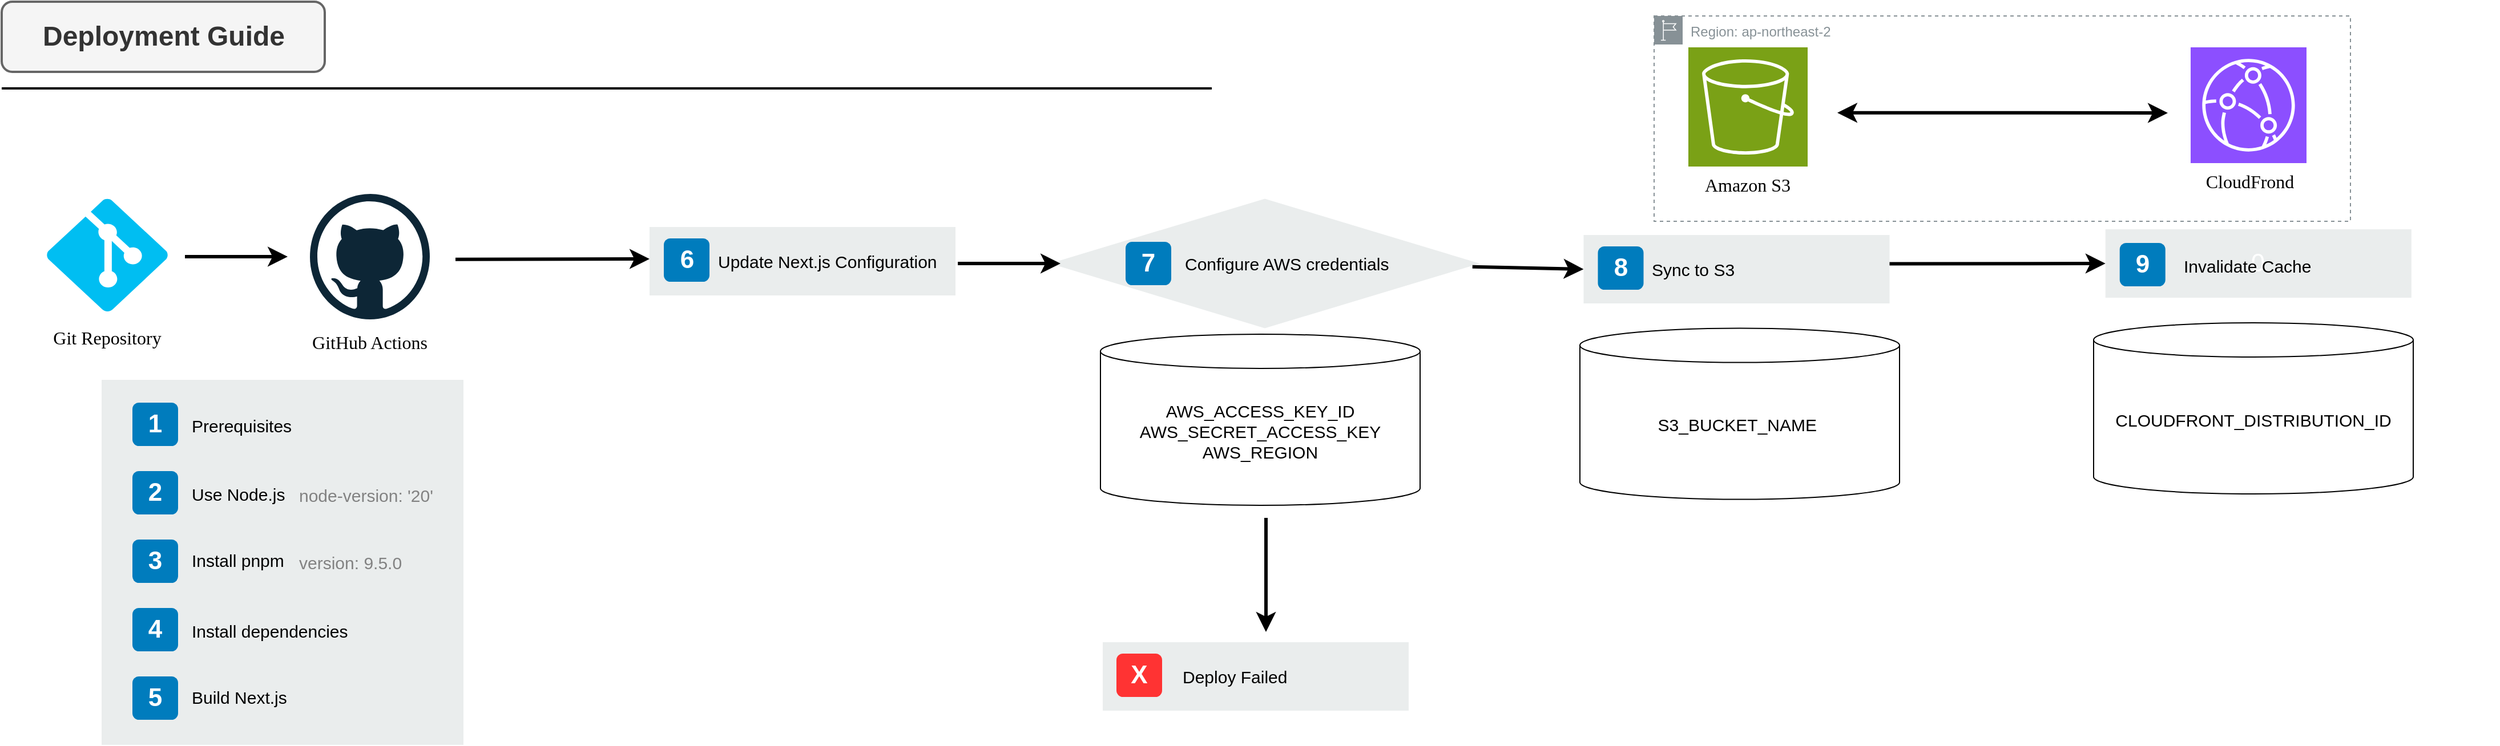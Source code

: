 <mxfile version="24.7.4">
  <diagram id="Ht1M8jgEwFfnCIfOTk4-" name="Page-1">
    <mxGraphModel dx="2355" dy="1798" grid="1" gridSize="10" guides="1" tooltips="1" connect="1" arrows="1" fold="1" page="1" pageScale="1" pageWidth="1169" pageHeight="827" math="0" shadow="0">
      <root>
        <mxCell id="0" />
        <mxCell id="1" parent="0" />
        <mxCell id="C6XlPYrIIHPJKQmVjB9T-102" value="" style="rhombus;whiteSpace=wrap;html=1;fillColor=#EAEDED;strokeColor=none;" vertex="1" parent="1">
          <mxGeometry x="970.75" y="241.25" width="376.5" height="113.5" as="geometry" />
        </mxCell>
        <mxCell id="C6XlPYrIIHPJKQmVjB9T-96" value="" style="rounded=0;whiteSpace=wrap;html=1;fillColor=#EAEDED;fontSize=22;fontColor=#FFFFFF;strokeColor=none;labelBackgroundColor=none;" vertex="1" parent="1">
          <mxGeometry x="620" y="266" width="268" height="60" as="geometry" />
        </mxCell>
        <mxCell id="C6XlPYrIIHPJKQmVjB9T-28" value="&lt;span style=&quot;color: rgba(0, 0, 0, 0); font-family: monospace; font-size: 0px; text-align: start; text-wrap: nowrap;&quot;&gt;%3CmxGraphModel%3E%3Croot%3E%3CmxCell%20id%3D%220%22%2F%3E%3CmxCell%20id%3D%221%22%20parent%3D%220%22%2F%3E%3CmxCell%20id%3D%222%22%20style%3D%22edgeStyle%3Dnone%3Bcurved%3D1%3Brounded%3D0%3BorthogonalLoop%3D1%3BjettySize%3Dauto%3Bhtml%3D1%3BfontSize%3D12%3BstartSize%3D8%3BendSize%3D8%3BstrokeWidth%3D3%3BentryX%3D0%3BentryY%3D0.5%3BentryDx%3D0%3BentryDy%3D0%3BexitX%3D0.922%3BexitY%3D0.55%3BexitDx%3D0%3BexitDy%3D0%3BexitPerimeter%3D0%3B%22%20edge%3D%221%22%20parent%3D%221%22%3E%3CmxGeometry%20relative%3D%221%22%20as%3D%22geometry%22%3E%3CmxPoint%20x%3D%221347.25%22%20y%3D%22297.29%22%20as%3D%22sourcePoint%22%2F%3E%3CmxPoint%20x%3D%221437.25%22%20y%3D%22297.29%22%20as%3D%22targetPoint%22%2F%3E%3C%2FmxGeometry%3E%3C%2FmxCell%3E%3C%2Froot%3E%3C%2FmxGraphModel%3E&lt;/span&gt;" style="rounded=0;whiteSpace=wrap;html=1;fillColor=#EAEDED;fontSize=22;fontColor=#FFFFFF;strokeColor=none;labelBackgroundColor=none;" vertex="1" parent="1">
          <mxGeometry x="140" y="400" width="317" height="320" as="geometry" />
        </mxCell>
        <mxCell id="SCVMTBWpLvtzJIhz15lM-1" value="" style="line;strokeWidth=2;html=1;fontSize=14;" parent="1" vertex="1">
          <mxGeometry x="52.5" y="139.5" width="1060" height="10" as="geometry" />
        </mxCell>
        <mxCell id="C6XlPYrIIHPJKQmVjB9T-11" value="" style="group" vertex="1" connectable="0" parent="1">
          <mxGeometry x="1970" y="108.5" width="103.75" height="141.5" as="geometry" />
        </mxCell>
        <mxCell id="C6XlPYrIIHPJKQmVjB9T-2" value="" style="sketch=0;points=[[0,0,0],[0.25,0,0],[0.5,0,0],[0.75,0,0],[1,0,0],[0,1,0],[0.25,1,0],[0.5,1,0],[0.75,1,0],[1,1,0],[0,0.25,0],[0,0.5,0],[0,0.75,0],[1,0.25,0],[1,0.5,0],[1,0.75,0]];outlineConnect=0;fontColor=#232F3E;fillColor=#8C4FFF;strokeColor=#ffffff;dashed=0;verticalLabelPosition=bottom;verticalAlign=top;align=center;html=1;fontSize=12;fontStyle=0;aspect=fixed;shape=mxgraph.aws4.resourceIcon;resIcon=mxgraph.aws4.cloudfront;" vertex="1" parent="C6XlPYrIIHPJKQmVjB9T-11">
          <mxGeometry width="101.5" height="101.5" as="geometry" />
        </mxCell>
        <mxCell id="C6XlPYrIIHPJKQmVjB9T-8" value="CloudFrond" style="text;whiteSpace=wrap;fontSize=16;fontFamily=Verdana;align=center;" vertex="1" parent="C6XlPYrIIHPJKQmVjB9T-11">
          <mxGeometry x="1.137e-13" y="101.5" width="103.75" height="40" as="geometry" />
        </mxCell>
        <mxCell id="C6XlPYrIIHPJKQmVjB9T-14" value="" style="group" vertex="1" connectable="0" parent="1">
          <mxGeometry x="80" y="241" width="130" height="142" as="geometry" />
        </mxCell>
        <mxCell id="C6XlPYrIIHPJKQmVjB9T-3" value="" style="verticalLabelPosition=bottom;html=1;verticalAlign=top;align=center;strokeColor=none;fillColor=#00BEF2;shape=mxgraph.azure.git_repository;" vertex="1" parent="C6XlPYrIIHPJKQmVjB9T-14">
          <mxGeometry x="11.75" width="106.5" height="99" as="geometry" />
        </mxCell>
        <mxCell id="C6XlPYrIIHPJKQmVjB9T-12" value="Git Repository" style="text;whiteSpace=wrap;fontSize=16;fontFamily=Verdana;align=center;verticalAlign=middle;" vertex="1" parent="C6XlPYrIIHPJKQmVjB9T-14">
          <mxGeometry y="102" width="130" height="40" as="geometry" />
        </mxCell>
        <mxCell id="C6XlPYrIIHPJKQmVjB9T-17" value="" style="group" vertex="1" connectable="0" parent="1">
          <mxGeometry x="310" y="237" width="130" height="150" as="geometry" />
        </mxCell>
        <mxCell id="C6XlPYrIIHPJKQmVjB9T-5" value="" style="dashed=0;outlineConnect=0;html=1;align=center;labelPosition=center;verticalLabelPosition=bottom;verticalAlign=top;shape=mxgraph.weblogos.github" vertex="1" parent="C6XlPYrIIHPJKQmVjB9T-17">
          <mxGeometry x="12.5" width="105" height="110" as="geometry" />
        </mxCell>
        <mxCell id="C6XlPYrIIHPJKQmVjB9T-13" value="GitHub Actions" style="text;whiteSpace=wrap;fontSize=16;fontFamily=Verdana;align=center;verticalAlign=middle;" vertex="1" parent="C6XlPYrIIHPJKQmVjB9T-17">
          <mxGeometry y="110" width="130" height="40" as="geometry" />
        </mxCell>
        <mxCell id="C6XlPYrIIHPJKQmVjB9T-20" style="edgeStyle=none;curved=1;rounded=0;orthogonalLoop=1;jettySize=auto;html=1;fontSize=12;startSize=8;endSize=8;strokeWidth=3;" edge="1" parent="1">
          <mxGeometry relative="1" as="geometry">
            <mxPoint x="213" y="292" as="sourcePoint" />
            <mxPoint x="303" y="292" as="targetPoint" />
          </mxGeometry>
        </mxCell>
        <mxCell id="C6XlPYrIIHPJKQmVjB9T-22" style="edgeStyle=none;curved=1;rounded=0;orthogonalLoop=1;jettySize=auto;html=1;fontSize=12;startSize=8;endSize=8;strokeWidth=3;" edge="1" parent="1">
          <mxGeometry relative="1" as="geometry">
            <mxPoint x="450" y="294.33" as="sourcePoint" />
            <mxPoint x="620" y="294" as="targetPoint" />
          </mxGeometry>
        </mxCell>
        <mxCell id="C6XlPYrIIHPJKQmVjB9T-29" value="1" style="rounded=1;whiteSpace=wrap;html=1;fillColor=#007CBD;strokeColor=none;fontColor=#FFFFFF;fontStyle=1;fontSize=22;labelBackgroundColor=none;" vertex="1" parent="1">
          <mxGeometry x="167" y="420" width="40" height="38" as="geometry" />
        </mxCell>
        <mxCell id="C6XlPYrIIHPJKQmVjB9T-30" value="Deployment Guide" style="text;html=1;align=center;verticalAlign=middle;whiteSpace=wrap;rounded=1;fontSize=24;fillColor=#f5f5f5;fontColor=#333333;strokeColor=#666666;fontStyle=1;strokeWidth=2;" vertex="1" parent="1">
          <mxGeometry x="52.5" y="68.5" width="283" height="61.5" as="geometry" />
        </mxCell>
        <mxCell id="C6XlPYrIIHPJKQmVjB9T-31" value="Prerequisites" style="text;whiteSpace=wrap;align=left;fontSize=15;verticalAlign=middle;" vertex="1" parent="1">
          <mxGeometry x="217" y="420" width="140" height="40" as="geometry" />
        </mxCell>
        <mxCell id="C6XlPYrIIHPJKQmVjB9T-33" value="2" style="rounded=1;whiteSpace=wrap;html=1;fillColor=#007CBD;strokeColor=none;fontColor=#FFFFFF;fontStyle=1;fontSize=22;labelBackgroundColor=none;" vertex="1" parent="1">
          <mxGeometry x="167" y="480" width="40" height="38" as="geometry" />
        </mxCell>
        <UserObject label="Use Node.js" link="Use Node.js" id="C6XlPYrIIHPJKQmVjB9T-34">
          <mxCell style="text;whiteSpace=wrap;verticalAlign=middle;fontSize=15;" vertex="1" parent="1">
            <mxGeometry x="217" y="480" width="100" height="40" as="geometry" />
          </mxCell>
        </UserObject>
        <mxCell id="C6XlPYrIIHPJKQmVjB9T-35" value="3" style="rounded=1;whiteSpace=wrap;html=1;fillColor=#007CBD;strokeColor=none;fontColor=#FFFFFF;fontStyle=1;fontSize=22;labelBackgroundColor=none;" vertex="1" parent="1">
          <mxGeometry x="167" y="540" width="40" height="38" as="geometry" />
        </mxCell>
        <mxCell id="C6XlPYrIIHPJKQmVjB9T-36" value="Install pnpm" style="text;whiteSpace=wrap;verticalAlign=middle;fontSize=15;" vertex="1" parent="1">
          <mxGeometry x="217" y="538" width="100" height="40" as="geometry" />
        </mxCell>
        <mxCell id="C6XlPYrIIHPJKQmVjB9T-37" value="4" style="rounded=1;whiteSpace=wrap;html=1;fillColor=#007CBD;strokeColor=none;fontColor=#FFFFFF;fontStyle=1;fontSize=22;labelBackgroundColor=none;" vertex="1" parent="1">
          <mxGeometry x="167" y="600" width="40" height="38" as="geometry" />
        </mxCell>
        <mxCell id="C6XlPYrIIHPJKQmVjB9T-38" value="Install dependencies" style="text;whiteSpace=wrap;fontSize=15;verticalAlign=middle;" vertex="1" parent="1">
          <mxGeometry x="217" y="600" width="140" height="40" as="geometry" />
        </mxCell>
        <mxCell id="C6XlPYrIIHPJKQmVjB9T-39" value="node-version: &#39;20&#39;" style="text;whiteSpace=wrap;fontSize=15;verticalAlign=middle;fontColor=#828282;" vertex="1" parent="1">
          <mxGeometry x="311" y="481" width="130" height="40" as="geometry" />
        </mxCell>
        <mxCell id="C6XlPYrIIHPJKQmVjB9T-40" value="version: 9.5.0" style="text;whiteSpace=wrap;fontSize=15;verticalAlign=middle;fontColor=#828282;" vertex="1" parent="1">
          <mxGeometry x="311" y="540" width="110" height="40" as="geometry" />
        </mxCell>
        <mxCell id="C6XlPYrIIHPJKQmVjB9T-41" value="5" style="rounded=1;whiteSpace=wrap;html=1;fillColor=#007CBD;strokeColor=none;fontColor=#FFFFFF;fontStyle=1;fontSize=22;labelBackgroundColor=none;" vertex="1" parent="1">
          <mxGeometry x="167" y="660" width="40" height="38" as="geometry" />
        </mxCell>
        <UserObject label="Build Next.js" link="Build Next.js" id="C6XlPYrIIHPJKQmVjB9T-43">
          <mxCell style="text;whiteSpace=wrap;html=1;fontSize=15;verticalAlign=middle;" vertex="1" parent="1">
            <mxGeometry x="217" y="658" width="100" height="40" as="geometry" />
          </mxCell>
        </UserObject>
        <mxCell id="C6XlPYrIIHPJKQmVjB9T-10" value="" style="group" vertex="1" connectable="0" parent="1">
          <mxGeometry x="1530" y="108.5" width="104.5" height="144.5" as="geometry" />
        </mxCell>
        <mxCell id="C6XlPYrIIHPJKQmVjB9T-1" value="" style="sketch=0;points=[[0,0,0],[0.25,0,0],[0.5,0,0],[0.75,0,0],[1,0,0],[0,1,0],[0.25,1,0],[0.5,1,0],[0.75,1,0],[1,1,0],[0,0.25,0],[0,0.5,0],[0,0.75,0],[1,0.25,0],[1,0.5,0],[1,0.75,0]];outlineConnect=0;fontColor=#232F3E;fillColor=#7AA116;strokeColor=#ffffff;dashed=0;verticalLabelPosition=bottom;verticalAlign=top;align=center;html=1;fontSize=12;fontStyle=0;aspect=fixed;shape=mxgraph.aws4.resourceIcon;resIcon=mxgraph.aws4.s3;" vertex="1" parent="C6XlPYrIIHPJKQmVjB9T-10">
          <mxGeometry width="104.5" height="104.5" as="geometry" />
        </mxCell>
        <mxCell id="C6XlPYrIIHPJKQmVjB9T-7" value="Amazon S3" style="text;whiteSpace=wrap;fontSize=16;fontFamily=Verdana;align=center;" vertex="1" parent="C6XlPYrIIHPJKQmVjB9T-10">
          <mxGeometry y="104.5" width="103.75" height="40" as="geometry" />
        </mxCell>
        <mxCell id="C6XlPYrIIHPJKQmVjB9T-24" value="" style="endArrow=classic;startArrow=classic;html=1;rounded=0;fontSize=12;startSize=8;endSize=8;curved=1;strokeWidth=3;" edge="1" parent="1">
          <mxGeometry width="50" height="50" relative="1" as="geometry">
            <mxPoint x="1660.5" y="165.83" as="sourcePoint" />
            <mxPoint x="1950" y="166" as="targetPoint" />
          </mxGeometry>
        </mxCell>
        <UserObject label="Update Next.js Configuration" id="C6XlPYrIIHPJKQmVjB9T-94">
          <mxCell style="text;whiteSpace=wrap;html=1;fontSize=15;verticalAlign=middle;" vertex="1" parent="1">
            <mxGeometry x="678" y="276" width="230" height="40" as="geometry" />
          </mxCell>
        </UserObject>
        <mxCell id="C6XlPYrIIHPJKQmVjB9T-97" value="6" style="rounded=1;whiteSpace=wrap;html=1;fillColor=#007CBD;strokeColor=none;fontColor=#FFFFFF;fontStyle=1;fontSize=22;labelBackgroundColor=none;" vertex="1" parent="1">
          <mxGeometry x="632.5" y="276" width="40" height="38" as="geometry" />
        </mxCell>
        <mxCell id="C6XlPYrIIHPJKQmVjB9T-83" value="7" style="rounded=1;whiteSpace=wrap;html=1;fillColor=#007CBD;strokeColor=none;fontColor=#FFFFFF;fontStyle=1;fontSize=22;labelBackgroundColor=none;" vertex="1" parent="1">
          <mxGeometry x="1037" y="279" width="40" height="38" as="geometry" />
        </mxCell>
        <mxCell id="C6XlPYrIIHPJKQmVjB9T-84" value="Configure AWS credentials" style="text;whiteSpace=wrap;verticalAlign=middle;fontSize=15;" vertex="1" parent="1">
          <mxGeometry x="1087" y="278" width="200" height="40" as="geometry" />
        </mxCell>
        <mxCell id="C6XlPYrIIHPJKQmVjB9T-103" style="edgeStyle=none;curved=1;rounded=0;orthogonalLoop=1;jettySize=auto;html=1;fontSize=12;startSize=8;endSize=8;strokeWidth=3;entryX=0;entryY=0.5;entryDx=0;entryDy=0;exitX=0.922;exitY=0.55;exitDx=0;exitDy=0;exitPerimeter=0;" edge="1" parent="1" source="C6XlPYrIIHPJKQmVjB9T-94">
          <mxGeometry relative="1" as="geometry">
            <mxPoint x="460" y="304.33" as="sourcePoint" />
            <mxPoint x="980" y="298.0" as="targetPoint" />
          </mxGeometry>
        </mxCell>
        <mxCell id="C6XlPYrIIHPJKQmVjB9T-104" value="" style="group" vertex="1" connectable="0" parent="1">
          <mxGeometry x="940" y="360" width="430" height="150" as="geometry" />
        </mxCell>
        <mxCell id="C6XlPYrIIHPJKQmVjB9T-100" value="" style="shape=cylinder3;whiteSpace=wrap;html=1;boundedLbl=1;backgroundOutline=1;size=15;" vertex="1" parent="C6XlPYrIIHPJKQmVjB9T-104">
          <mxGeometry x="75" width="280" height="150" as="geometry" />
        </mxCell>
        <mxCell id="C6XlPYrIIHPJKQmVjB9T-101" value="AWS_ACCESS_KEY_ID&lt;div style=&quot;font-size: 15px;&quot;&gt;AWS_SECRET_ACCESS_KEY&lt;/div&gt;&lt;div style=&quot;font-size: 15px;&quot;&gt;AWS_REGION&lt;/div&gt;" style="text;whiteSpace=wrap;html=1;fontSize=15;verticalAlign=middle;align=center;" vertex="1" parent="C6XlPYrIIHPJKQmVjB9T-104">
          <mxGeometry y="64.5" width="430" height="40" as="geometry" />
        </mxCell>
        <mxCell id="C6XlPYrIIHPJKQmVjB9T-105" style="edgeStyle=none;curved=1;rounded=0;orthogonalLoop=1;jettySize=auto;html=1;fontSize=12;startSize=8;endSize=8;strokeWidth=3;exitX=0.922;exitY=0.55;exitDx=0;exitDy=0;exitPerimeter=0;" edge="1" parent="1">
          <mxGeometry relative="1" as="geometry">
            <mxPoint x="1160" y="521" as="sourcePoint" />
            <mxPoint x="1160" y="621" as="targetPoint" />
          </mxGeometry>
        </mxCell>
        <mxCell id="C6XlPYrIIHPJKQmVjB9T-106" value="" style="rounded=0;whiteSpace=wrap;html=1;fillColor=#EAEDED;fontSize=22;fontColor=#FFFFFF;strokeColor=none;labelBackgroundColor=none;" vertex="1" parent="1">
          <mxGeometry x="1017" y="630" width="268" height="60" as="geometry" />
        </mxCell>
        <mxCell id="C6XlPYrIIHPJKQmVjB9T-107" value="Deploy Failed" style="text;whiteSpace=wrap;verticalAlign=middle;fontSize=15;" vertex="1" parent="1">
          <mxGeometry x="1085" y="640" width="200" height="40" as="geometry" />
        </mxCell>
        <mxCell id="C6XlPYrIIHPJKQmVjB9T-108" value="&lt;font color=&quot;#ffffff&quot;&gt;X&lt;/font&gt;" style="rounded=1;whiteSpace=wrap;html=1;fillColor=#FF3333;strokeColor=none;fontStyle=1;fontSize=22;labelBackgroundColor=none;" vertex="1" parent="1">
          <mxGeometry x="1029" y="640" width="40" height="38" as="geometry" />
        </mxCell>
        <mxCell id="C6XlPYrIIHPJKQmVjB9T-109" style="edgeStyle=none;curved=1;rounded=0;orthogonalLoop=1;jettySize=auto;html=1;fontSize=12;startSize=8;endSize=8;strokeWidth=3;entryX=0;entryY=0.5;entryDx=0;entryDy=0;exitX=0.983;exitY=0.525;exitDx=0;exitDy=0;exitPerimeter=0;" edge="1" parent="1" source="C6XlPYrIIHPJKQmVjB9T-102" target="C6XlPYrIIHPJKQmVjB9T-114">
          <mxGeometry relative="1" as="geometry">
            <mxPoint x="1347.25" y="297.29" as="sourcePoint" />
            <mxPoint x="1437.25" y="297.29" as="targetPoint" />
          </mxGeometry>
        </mxCell>
        <mxCell id="C6XlPYrIIHPJKQmVjB9T-114" value="" style="rounded=0;whiteSpace=wrap;html=1;fillColor=#EAEDED;fontSize=22;fontColor=#FFFFFF;strokeColor=none;labelBackgroundColor=none;" vertex="1" parent="1">
          <mxGeometry x="1438.25" y="273" width="268" height="60" as="geometry" />
        </mxCell>
        <UserObject label="Sync to S3" id="C6XlPYrIIHPJKQmVjB9T-115">
          <mxCell style="text;whiteSpace=wrap;html=1;fontSize=15;verticalAlign=middle;" vertex="1" parent="1">
            <mxGeometry x="1496.25" y="283" width="230" height="40" as="geometry" />
          </mxCell>
        </UserObject>
        <mxCell id="C6XlPYrIIHPJKQmVjB9T-116" value="8" style="rounded=1;whiteSpace=wrap;html=1;fillColor=#007CBD;strokeColor=none;fontColor=#FFFFFF;fontStyle=1;fontSize=22;labelBackgroundColor=none;" vertex="1" parent="1">
          <mxGeometry x="1450.75" y="283" width="40" height="38" as="geometry" />
        </mxCell>
        <mxCell id="C6XlPYrIIHPJKQmVjB9T-117" value="" style="group" vertex="1" connectable="0" parent="1">
          <mxGeometry x="1360" y="354.75" width="430" height="150" as="geometry" />
        </mxCell>
        <mxCell id="C6XlPYrIIHPJKQmVjB9T-118" value="" style="shape=cylinder3;whiteSpace=wrap;html=1;boundedLbl=1;backgroundOutline=1;size=15;" vertex="1" parent="C6XlPYrIIHPJKQmVjB9T-117">
          <mxGeometry x="75" width="280" height="150" as="geometry" />
        </mxCell>
        <mxCell id="C6XlPYrIIHPJKQmVjB9T-119" value="S3_BUCKET_NAME&amp;nbsp;" style="text;whiteSpace=wrap;html=1;fontSize=15;verticalAlign=middle;align=center;" vertex="1" parent="C6XlPYrIIHPJKQmVjB9T-117">
          <mxGeometry y="64.5" width="430" height="40" as="geometry" />
        </mxCell>
        <mxCell id="C6XlPYrIIHPJKQmVjB9T-120" value="0" style="rounded=0;whiteSpace=wrap;html=1;fillColor=#EAEDED;fontSize=22;fontColor=#FFFFFF;strokeColor=none;labelBackgroundColor=none;" vertex="1" parent="1">
          <mxGeometry x="1895.37" y="268" width="268" height="60" as="geometry" />
        </mxCell>
        <mxCell id="C6XlPYrIIHPJKQmVjB9T-122" value="9" style="rounded=1;whiteSpace=wrap;html=1;fillColor=#007CBD;strokeColor=none;fontColor=#FFFFFF;fontStyle=1;fontSize=22;labelBackgroundColor=none;" vertex="1" parent="1">
          <mxGeometry x="1907.87" y="280" width="40" height="38" as="geometry" />
        </mxCell>
        <mxCell id="C6XlPYrIIHPJKQmVjB9T-124" value="Region: ap-northeast-2" style="sketch=0;outlineConnect=0;gradientColor=none;html=1;whiteSpace=wrap;fontSize=12;fontStyle=0;shape=mxgraph.aws4.group;grIcon=mxgraph.aws4.group_region;strokeColor=#879196;fillColor=none;verticalAlign=top;align=left;spacingLeft=30;fontColor=#879196;dashed=1;" vertex="1" parent="1">
          <mxGeometry x="1500" y="81" width="610" height="180" as="geometry" />
        </mxCell>
        <mxCell id="C6XlPYrIIHPJKQmVjB9T-125" value="Invalidate Cache" style="text;whiteSpace=wrap;html=1;fontSize=15;verticalAlign=middle;" vertex="1" parent="1">
          <mxGeometry x="1961.88" y="280" width="120" height="40" as="geometry" />
        </mxCell>
        <mxCell id="C6XlPYrIIHPJKQmVjB9T-126" value="" style="group" vertex="1" connectable="0" parent="1">
          <mxGeometry x="1810" y="350" width="430" height="150" as="geometry" />
        </mxCell>
        <mxCell id="C6XlPYrIIHPJKQmVjB9T-127" value="" style="shape=cylinder3;whiteSpace=wrap;html=1;boundedLbl=1;backgroundOutline=1;size=15;" vertex="1" parent="C6XlPYrIIHPJKQmVjB9T-126">
          <mxGeometry x="75" width="280" height="150" as="geometry" />
        </mxCell>
        <mxCell id="C6XlPYrIIHPJKQmVjB9T-128" value="CLOUDFRONT_DISTRIBUTION_ID" style="text;whiteSpace=wrap;html=1;fontSize=15;verticalAlign=middle;align=center;" vertex="1" parent="C6XlPYrIIHPJKQmVjB9T-126">
          <mxGeometry y="64.5" width="430" height="40" as="geometry" />
        </mxCell>
        <mxCell id="C6XlPYrIIHPJKQmVjB9T-129" style="edgeStyle=none;curved=1;rounded=0;orthogonalLoop=1;jettySize=auto;html=1;fontSize=12;startSize=8;endSize=8;strokeWidth=3;entryX=0;entryY=0.5;entryDx=0;entryDy=0;exitX=0.922;exitY=0.55;exitDx=0;exitDy=0;exitPerimeter=0;" edge="1" parent="1" target="C6XlPYrIIHPJKQmVjB9T-120">
          <mxGeometry relative="1" as="geometry">
            <mxPoint x="1706.25" y="298.29" as="sourcePoint" />
            <mxPoint x="1796.25" y="298.29" as="targetPoint" />
          </mxGeometry>
        </mxCell>
      </root>
    </mxGraphModel>
  </diagram>
</mxfile>

